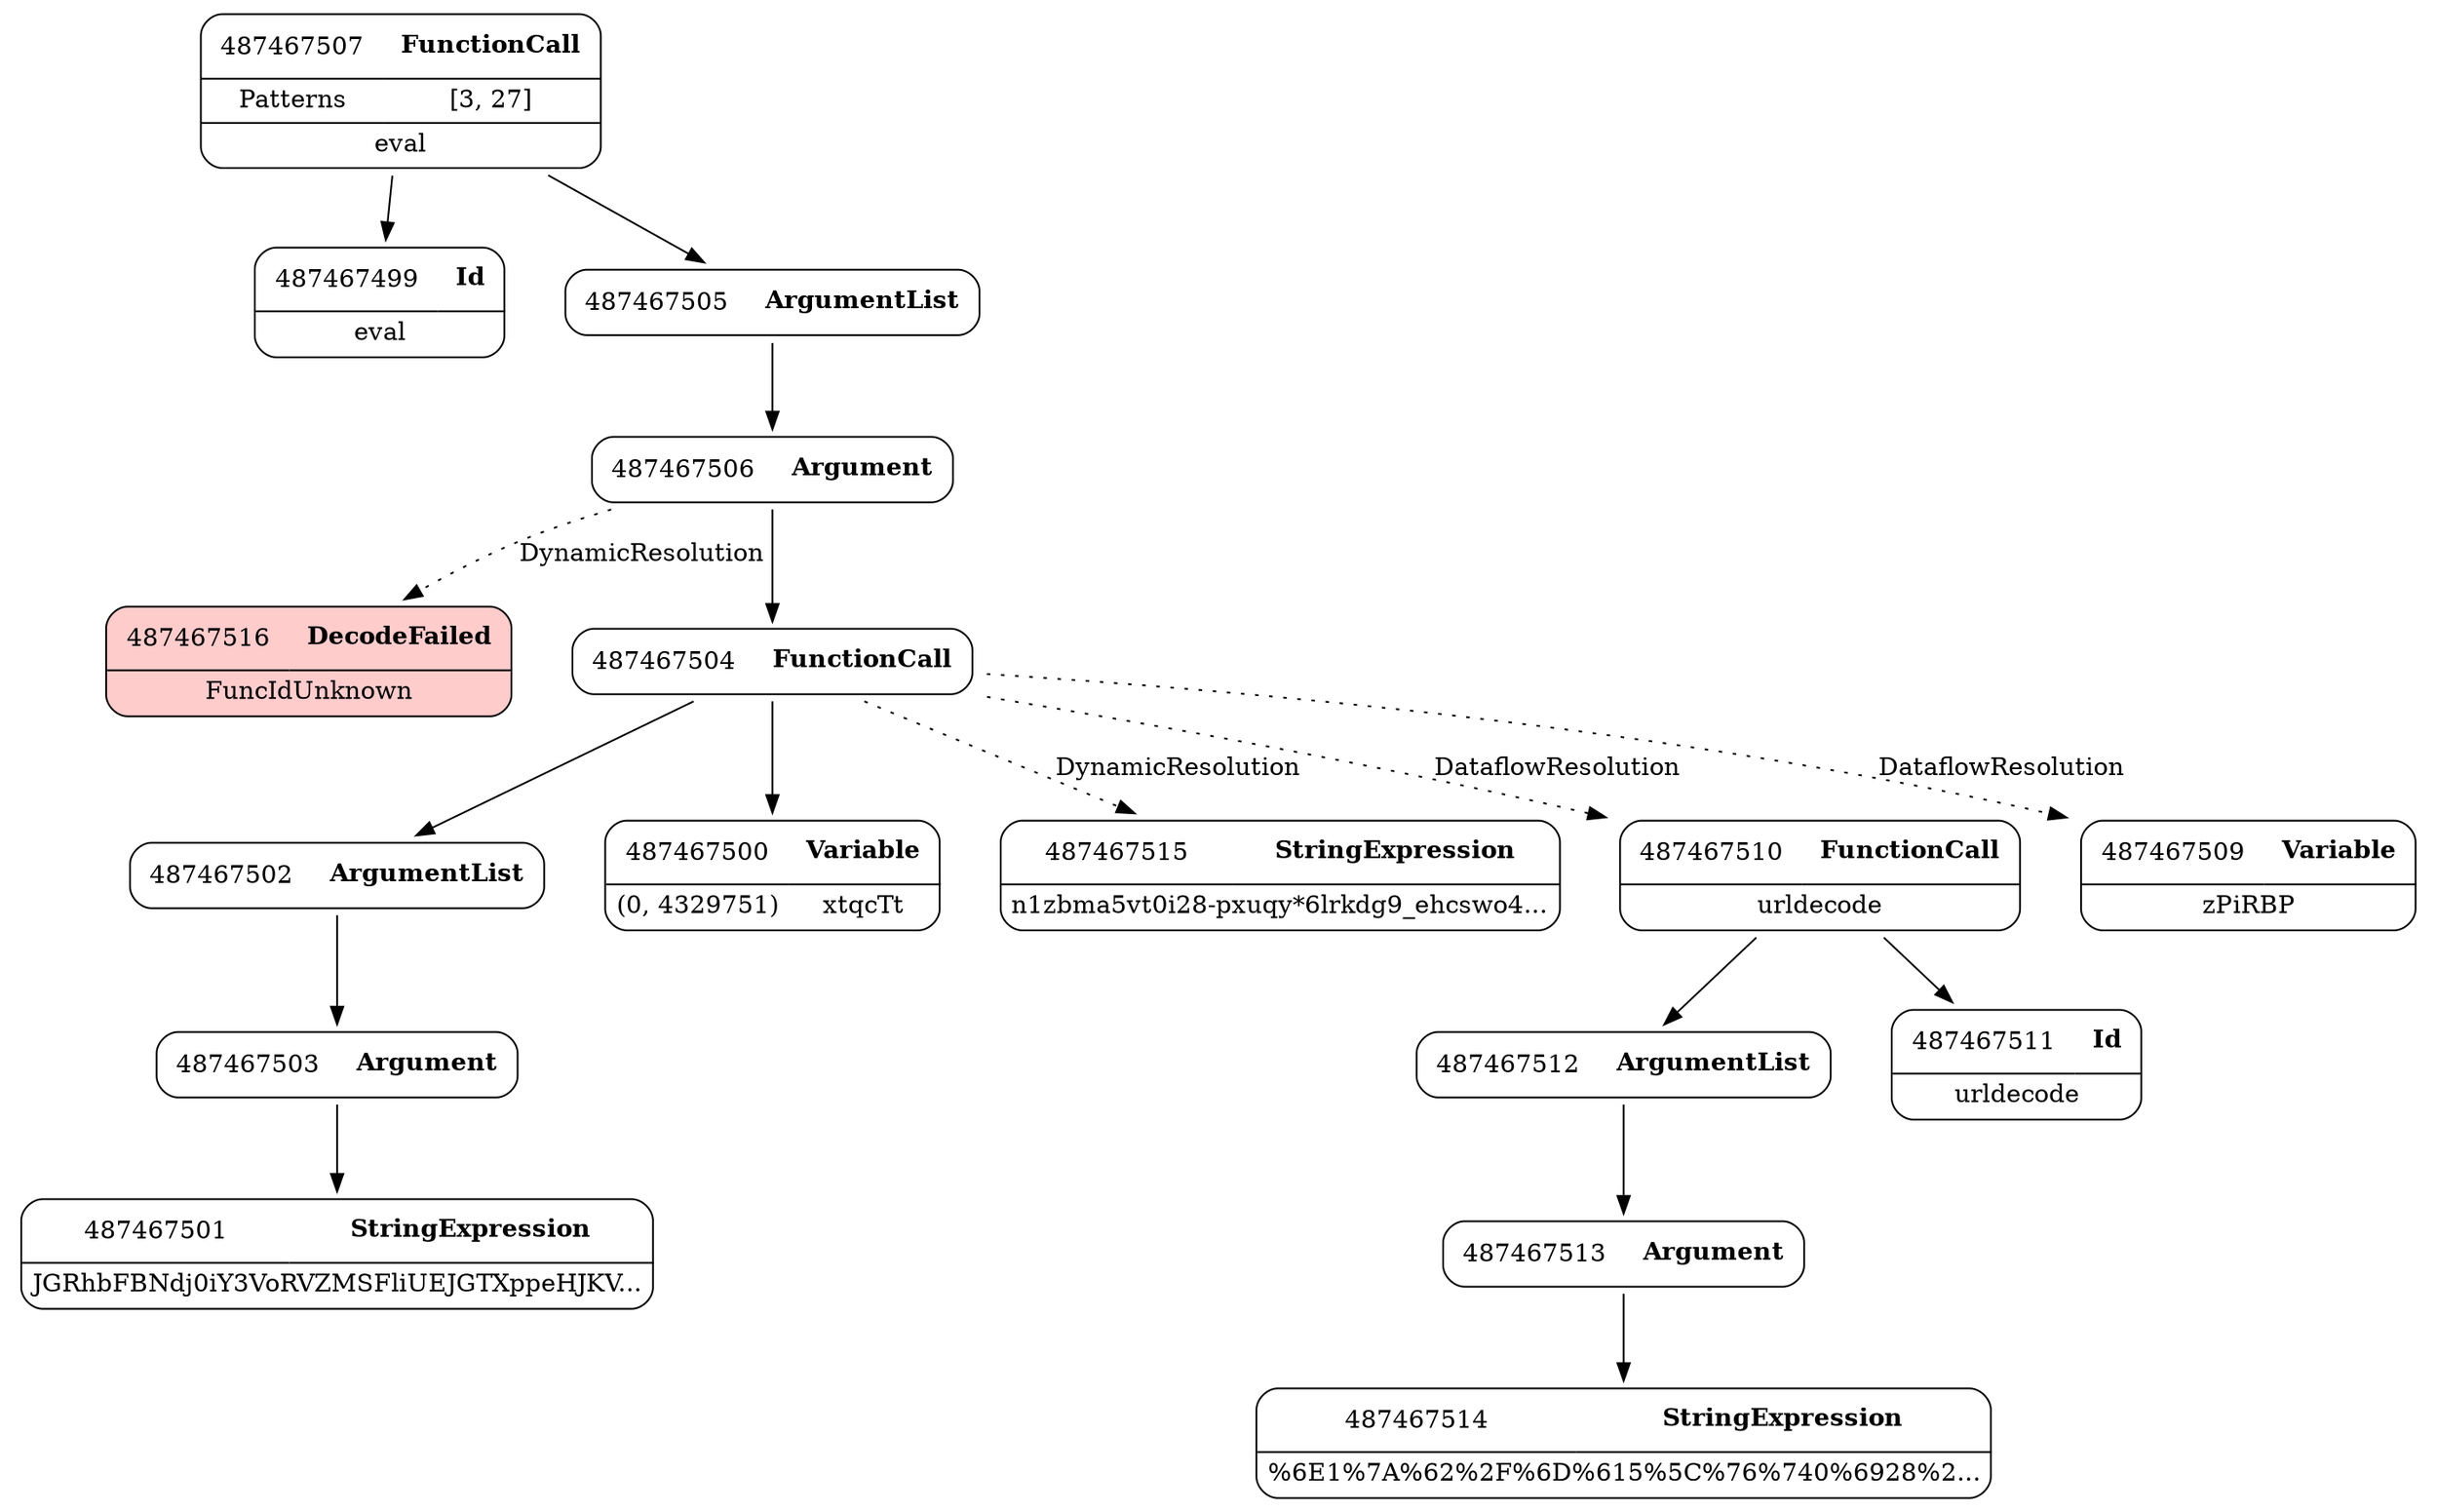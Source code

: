 digraph ast {
node [shape=none];
487467502 [label=<<TABLE border='1' cellspacing='0' cellpadding='10' style='rounded' ><TR><TD border='0'>487467502</TD><TD border='0'><B>ArgumentList</B></TD></TR></TABLE>>];
487467502 -> 487467503 [weight=2];
487467503 [label=<<TABLE border='1' cellspacing='0' cellpadding='10' style='rounded' ><TR><TD border='0'>487467503</TD><TD border='0'><B>Argument</B></TD></TR></TABLE>>];
487467503 -> 487467501 [weight=2];
487467500 [label=<<TABLE border='1' cellspacing='0' cellpadding='10' style='rounded' ><TR><TD border='0'>487467500</TD><TD border='0'><B>Variable</B></TD></TR><HR/><TR><TD border='0' cellpadding='5'>(0, 4329751)</TD><TD border='0' cellpadding='5'>xtqcTt</TD></TR></TABLE>>];
487467501 [label=<<TABLE border='1' cellspacing='0' cellpadding='10' style='rounded' ><TR><TD border='0'>487467501</TD><TD border='0'><B>StringExpression</B></TD></TR><HR/><TR><TD border='0' cellpadding='5' colspan='2'>JGRhbFBNdj0iY3VoRVZMSFliUEJGTXppeHJKV...</TD></TR></TABLE>>];
487467499 [label=<<TABLE border='1' cellspacing='0' cellpadding='10' style='rounded' ><TR><TD border='0'>487467499</TD><TD border='0'><B>Id</B></TD></TR><HR/><TR><TD border='0' cellpadding='5' colspan='2'>eval</TD></TR></TABLE>>];
487467516 [label=<<TABLE border='1' cellspacing='0' cellpadding='10' style='rounded' bgcolor='#FFCCCC' ><TR><TD border='0'>487467516</TD><TD border='0'><B>DecodeFailed</B></TD></TR><HR/><TR><TD border='0' cellpadding='5' colspan='2'>FuncIdUnknown</TD></TR></TABLE>>];
487467514 [label=<<TABLE border='1' cellspacing='0' cellpadding='10' style='rounded' ><TR><TD border='0'>487467514</TD><TD border='0'><B>StringExpression</B></TD></TR><HR/><TR><TD border='0' cellpadding='5' colspan='2'>%6E1%7A%62%2F%6D%615%5C%76%740%6928%2...</TD></TR></TABLE>>];
487467515 [label=<<TABLE border='1' cellspacing='0' cellpadding='10' style='rounded' ><TR><TD border='0'>487467515</TD><TD border='0'><B>StringExpression</B></TD></TR><HR/><TR><TD border='0' cellpadding='5' colspan='2'>n1zbma5vt0i28-pxuqy*6lrkdg9_ehcswo4...</TD></TR></TABLE>>];
487467512 [label=<<TABLE border='1' cellspacing='0' cellpadding='10' style='rounded' ><TR><TD border='0'>487467512</TD><TD border='0'><B>ArgumentList</B></TD></TR></TABLE>>];
487467512 -> 487467513 [weight=2];
487467513 [label=<<TABLE border='1' cellspacing='0' cellpadding='10' style='rounded' ><TR><TD border='0'>487467513</TD><TD border='0'><B>Argument</B></TD></TR></TABLE>>];
487467513 -> 487467514 [weight=2];
487467510 [label=<<TABLE border='1' cellspacing='0' cellpadding='10' style='rounded' ><TR><TD border='0'>487467510</TD><TD border='0'><B>FunctionCall</B></TD></TR><HR/><TR><TD border='0' cellpadding='5' colspan='2'>urldecode</TD></TR></TABLE>>];
487467510 -> 487467511 [weight=2];
487467510 -> 487467512 [weight=2];
487467511 [label=<<TABLE border='1' cellspacing='0' cellpadding='10' style='rounded' ><TR><TD border='0'>487467511</TD><TD border='0'><B>Id</B></TD></TR><HR/><TR><TD border='0' cellpadding='5' colspan='2'>urldecode</TD></TR></TABLE>>];
487467509 [label=<<TABLE border='1' cellspacing='0' cellpadding='10' style='rounded' ><TR><TD border='0'>487467509</TD><TD border='0'><B>Variable</B></TD></TR><HR/><TR><TD border='0' cellpadding='5' colspan='2'>zPiRBP</TD></TR></TABLE>>];
487467506 [label=<<TABLE border='1' cellspacing='0' cellpadding='10' style='rounded' ><TR><TD border='0'>487467506</TD><TD border='0'><B>Argument</B></TD></TR></TABLE>>];
487467506 -> 487467504 [weight=2];
487467506 -> 487467516 [style=dotted,label=DynamicResolution];
487467507 [label=<<TABLE border='1' cellspacing='0' cellpadding='10' style='rounded' ><TR><TD border='0'>487467507</TD><TD border='0'><B>FunctionCall</B></TD></TR><HR/><TR><TD border='0' cellpadding='5'>Patterns</TD><TD border='0' cellpadding='5'>[3, 27]</TD></TR><HR/><TR><TD border='0' cellpadding='5' colspan='2'>eval</TD></TR></TABLE>>];
487467507 -> 487467499 [weight=2];
487467507 -> 487467505 [weight=2];
487467504 [label=<<TABLE border='1' cellspacing='0' cellpadding='10' style='rounded' ><TR><TD border='0'>487467504</TD><TD border='0'><B>FunctionCall</B></TD></TR></TABLE>>];
487467504 -> 487467500 [weight=2];
487467504 -> 487467502 [weight=2];
487467504 -> 487467515 [style=dotted,label=DynamicResolution];
487467504 -> 487467509 [style=dotted,label=DataflowResolution];
487467504 -> 487467510 [style=dotted,label=DataflowResolution];
487467505 [label=<<TABLE border='1' cellspacing='0' cellpadding='10' style='rounded' ><TR><TD border='0'>487467505</TD><TD border='0'><B>ArgumentList</B></TD></TR></TABLE>>];
487467505 -> 487467506 [weight=2];
}
